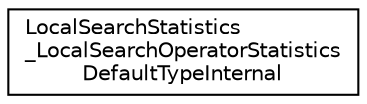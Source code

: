 digraph "Graphical Class Hierarchy"
{
 // LATEX_PDF_SIZE
  edge [fontname="Helvetica",fontsize="10",labelfontname="Helvetica",labelfontsize="10"];
  node [fontname="Helvetica",fontsize="10",shape=record];
  rankdir="LR";
  Node0 [label="LocalSearchStatistics\l_LocalSearchOperatorStatistics\lDefaultTypeInternal",height=0.2,width=0.4,color="black", fillcolor="white", style="filled",URL="$structoperations__research_1_1_local_search_statistics___local_search_operator_statistics_default_type_internal.html",tooltip=" "];
}
